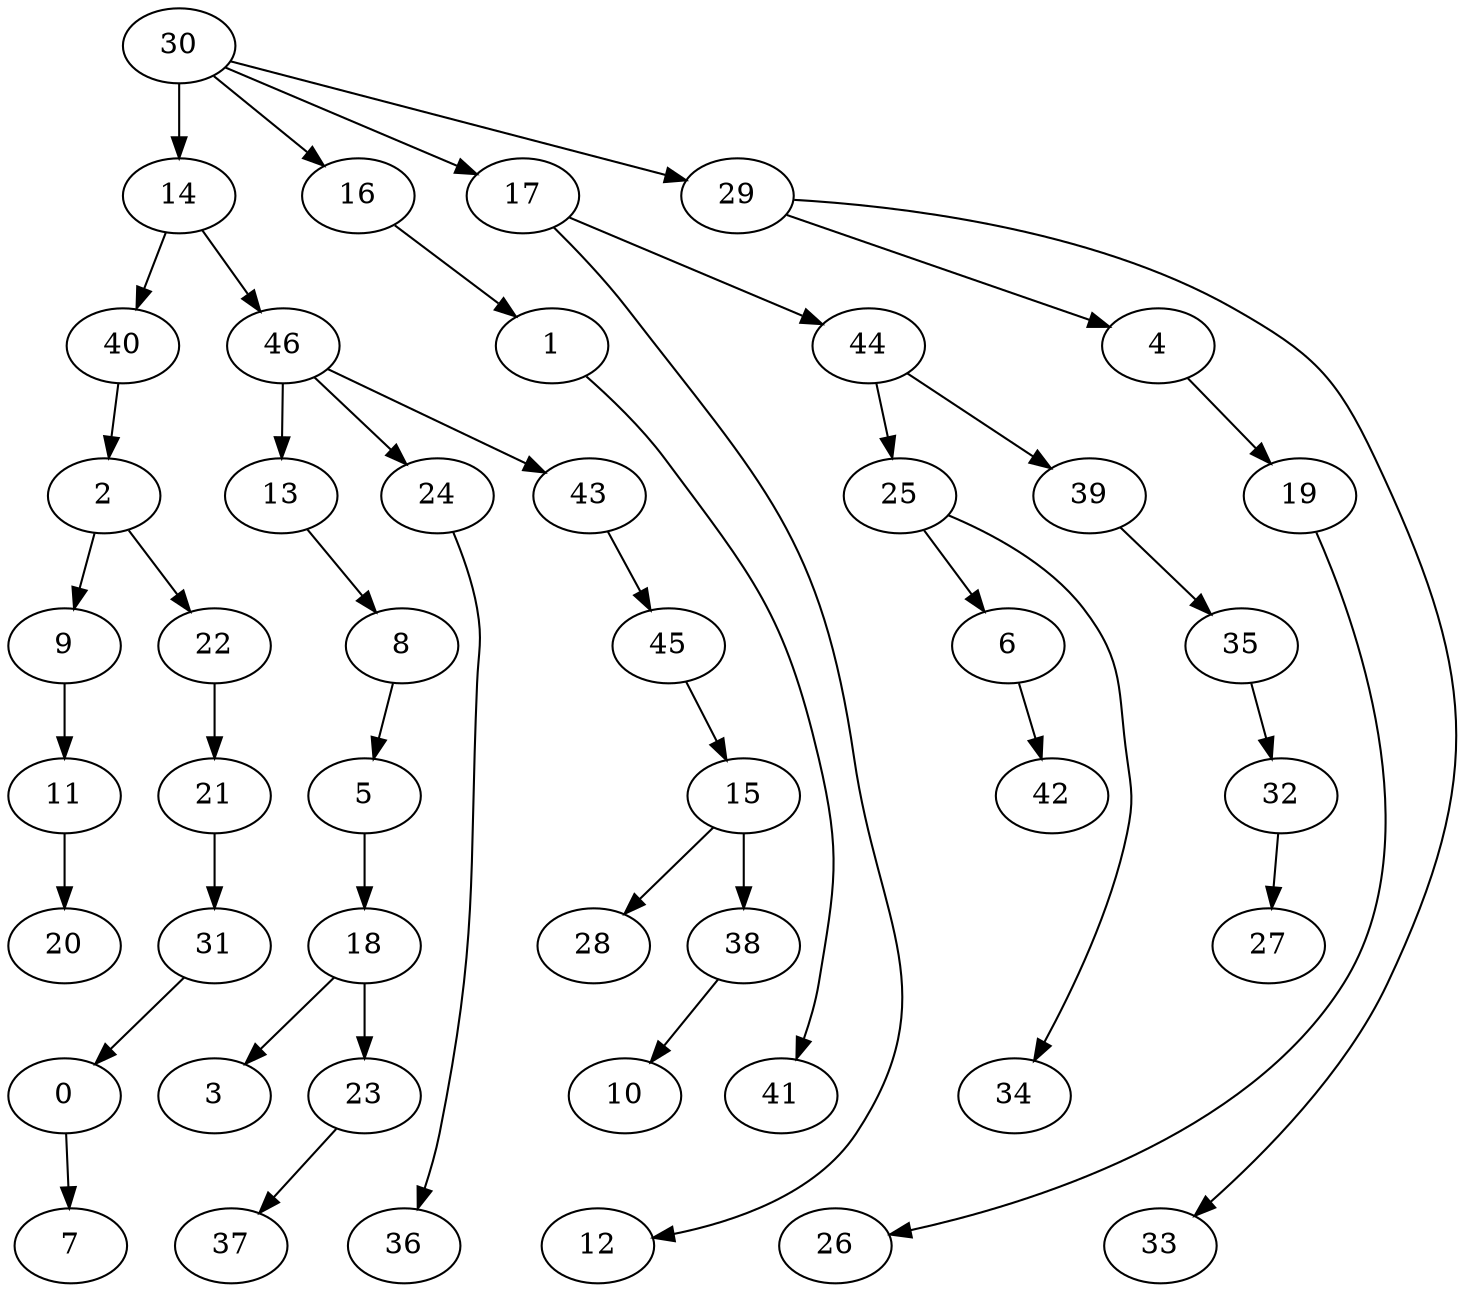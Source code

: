 digraph g {
0;
1;
2;
3;
4;
5;
6;
7;
8;
9;
10;
11;
12;
13;
14;
15;
16;
17;
18;
19;
20;
21;
22;
23;
24;
25;
26;
27;
28;
29;
30;
31;
32;
33;
34;
35;
36;
37;
38;
39;
40;
41;
42;
43;
44;
45;
46;
0 -> 7 [weight=0];
1 -> 41 [weight=0];
2 -> 9 [weight=0];
2 -> 22 [weight=0];
4 -> 19 [weight=0];
5 -> 18 [weight=0];
6 -> 42 [weight=0];
8 -> 5 [weight=0];
9 -> 11 [weight=0];
11 -> 20 [weight=0];
13 -> 8 [weight=0];
14 -> 46 [weight=0];
14 -> 40 [weight=0];
15 -> 28 [weight=0];
15 -> 38 [weight=1];
16 -> 1 [weight=0];
17 -> 12 [weight=0];
17 -> 44 [weight=0];
18 -> 23 [weight=0];
18 -> 3 [weight=0];
19 -> 26 [weight=0];
21 -> 31 [weight=0];
22 -> 21 [weight=0];
23 -> 37 [weight=0];
24 -> 36 [weight=0];
25 -> 34 [weight=0];
25 -> 6 [weight=0];
29 -> 4 [weight=0];
29 -> 33 [weight=0];
30 -> 14 [weight=1];
30 -> 16 [weight=0];
30 -> 17 [weight=0];
30 -> 29 [weight=0];
31 -> 0 [weight=0];
32 -> 27 [weight=0];
35 -> 32 [weight=0];
38 -> 10 [weight=0];
39 -> 35 [weight=0];
40 -> 2 [weight=0];
43 -> 45 [weight=0];
44 -> 25 [weight=0];
44 -> 39 [weight=0];
45 -> 15 [weight=0];
46 -> 43 [weight=0];
46 -> 13 [weight=0];
46 -> 24 [weight=0];
}
